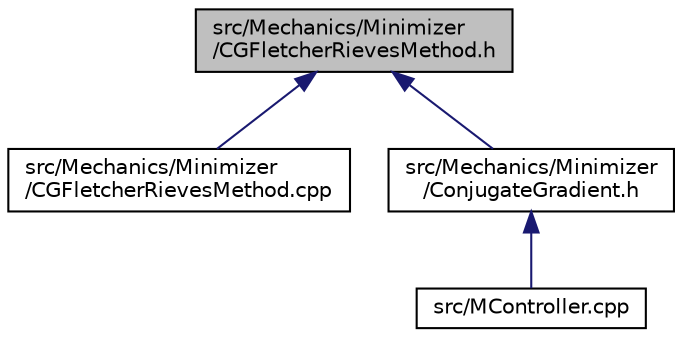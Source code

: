 digraph "src/Mechanics/Minimizer/CGFletcherRievesMethod.h"
{
 // INTERACTIVE_SVG=YES
  edge [fontname="Helvetica",fontsize="10",labelfontname="Helvetica",labelfontsize="10"];
  node [fontname="Helvetica",fontsize="10",shape=record];
  Node16 [label="src/Mechanics/Minimizer\l/CGFletcherRievesMethod.h",height=0.2,width=0.4,color="black", fillcolor="grey75", style="filled", fontcolor="black"];
  Node16 -> Node17 [dir="back",color="midnightblue",fontsize="10",style="solid",fontname="Helvetica"];
  Node17 [label="src/Mechanics/Minimizer\l/CGFletcherRievesMethod.cpp",height=0.2,width=0.4,color="black", fillcolor="white", style="filled",URL="$CGFletcherRievesMethod_8cpp.html"];
  Node16 -> Node18 [dir="back",color="midnightblue",fontsize="10",style="solid",fontname="Helvetica"];
  Node18 [label="src/Mechanics/Minimizer\l/ConjugateGradient.h",height=0.2,width=0.4,color="black", fillcolor="white", style="filled",URL="$ConjugateGradient_8h.html"];
  Node18 -> Node19 [dir="back",color="midnightblue",fontsize="10",style="solid",fontname="Helvetica"];
  Node19 [label="src/MController.cpp",height=0.2,width=0.4,color="black", fillcolor="white", style="filled",URL="$MController_8cpp.html"];
}
